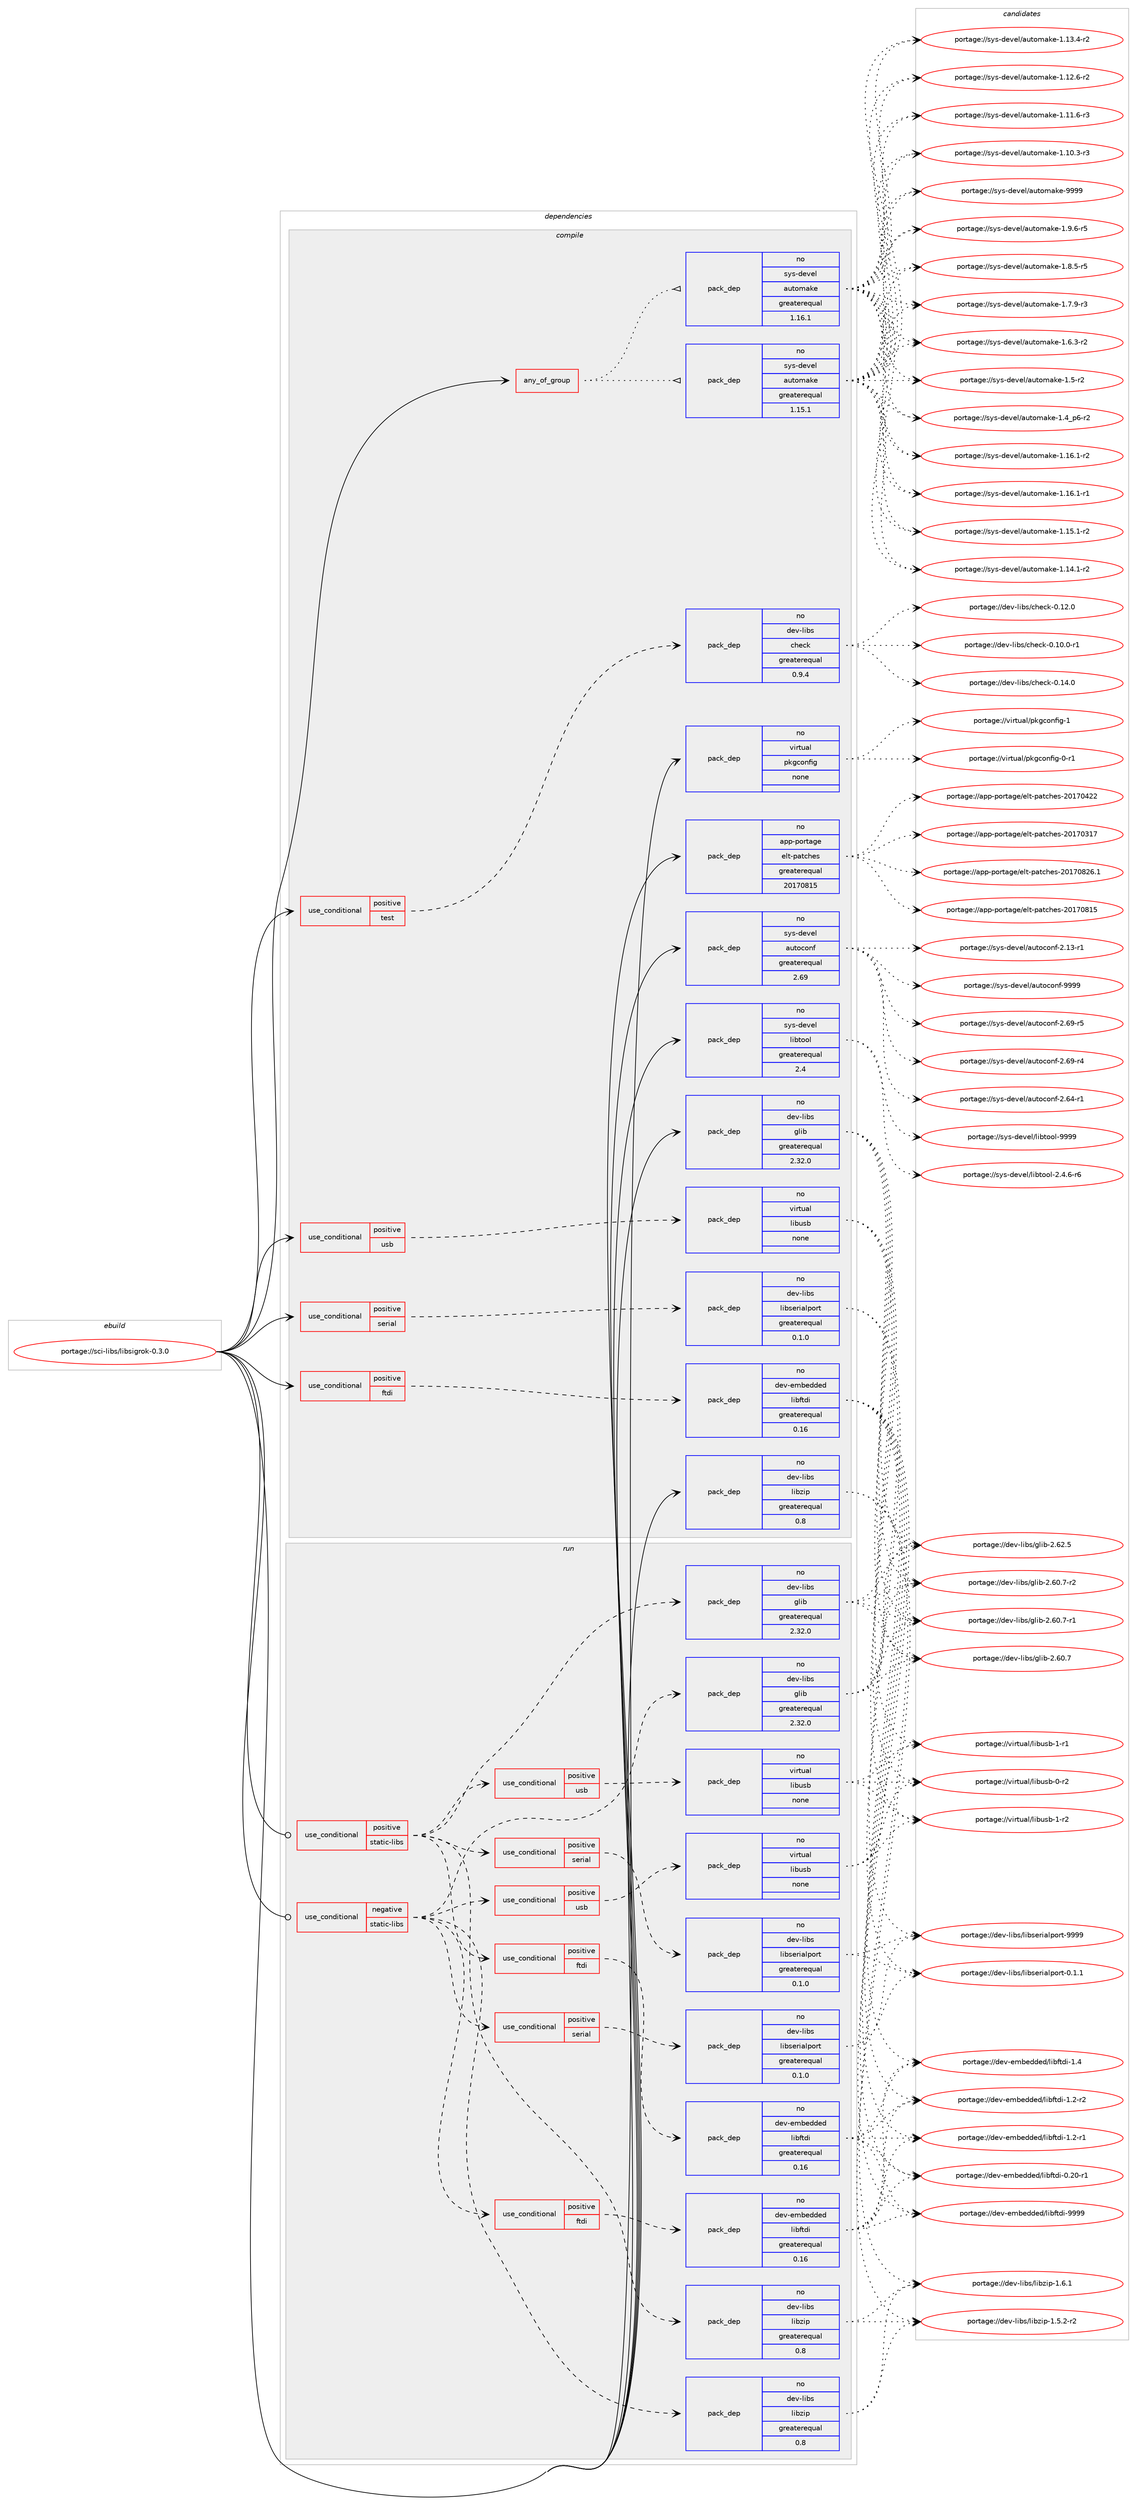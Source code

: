 digraph prolog {

# *************
# Graph options
# *************

newrank=true;
concentrate=true;
compound=true;
graph [rankdir=LR,fontname=Helvetica,fontsize=10,ranksep=1.5];#, ranksep=2.5, nodesep=0.2];
edge  [arrowhead=vee];
node  [fontname=Helvetica,fontsize=10];

# **********
# The ebuild
# **********

subgraph cluster_leftcol {
color=gray;
rank=same;
label=<<i>ebuild</i>>;
id [label="portage://sci-libs/libsigrok-0.3.0", color=red, width=4, href="../sci-libs/libsigrok-0.3.0.svg"];
}

# ****************
# The dependencies
# ****************

subgraph cluster_midcol {
color=gray;
label=<<i>dependencies</i>>;
subgraph cluster_compile {
fillcolor="#eeeeee";
style=filled;
label=<<i>compile</i>>;
subgraph any1007 {
dependency48623 [label=<<TABLE BORDER="0" CELLBORDER="1" CELLSPACING="0" CELLPADDING="4"><TR><TD CELLPADDING="10">any_of_group</TD></TR></TABLE>>, shape=none, color=red];subgraph pack37537 {
dependency48624 [label=<<TABLE BORDER="0" CELLBORDER="1" CELLSPACING="0" CELLPADDING="4" WIDTH="220"><TR><TD ROWSPAN="6" CELLPADDING="30">pack_dep</TD></TR><TR><TD WIDTH="110">no</TD></TR><TR><TD>sys-devel</TD></TR><TR><TD>automake</TD></TR><TR><TD>greaterequal</TD></TR><TR><TD>1.16.1</TD></TR></TABLE>>, shape=none, color=blue];
}
dependency48623:e -> dependency48624:w [weight=20,style="dotted",arrowhead="oinv"];
subgraph pack37538 {
dependency48625 [label=<<TABLE BORDER="0" CELLBORDER="1" CELLSPACING="0" CELLPADDING="4" WIDTH="220"><TR><TD ROWSPAN="6" CELLPADDING="30">pack_dep</TD></TR><TR><TD WIDTH="110">no</TD></TR><TR><TD>sys-devel</TD></TR><TR><TD>automake</TD></TR><TR><TD>greaterequal</TD></TR><TR><TD>1.15.1</TD></TR></TABLE>>, shape=none, color=blue];
}
dependency48623:e -> dependency48625:w [weight=20,style="dotted",arrowhead="oinv"];
}
id:e -> dependency48623:w [weight=20,style="solid",arrowhead="vee"];
subgraph cond10031 {
dependency48626 [label=<<TABLE BORDER="0" CELLBORDER="1" CELLSPACING="0" CELLPADDING="4"><TR><TD ROWSPAN="3" CELLPADDING="10">use_conditional</TD></TR><TR><TD>positive</TD></TR><TR><TD>ftdi</TD></TR></TABLE>>, shape=none, color=red];
subgraph pack37539 {
dependency48627 [label=<<TABLE BORDER="0" CELLBORDER="1" CELLSPACING="0" CELLPADDING="4" WIDTH="220"><TR><TD ROWSPAN="6" CELLPADDING="30">pack_dep</TD></TR><TR><TD WIDTH="110">no</TD></TR><TR><TD>dev-embedded</TD></TR><TR><TD>libftdi</TD></TR><TR><TD>greaterequal</TD></TR><TR><TD>0.16</TD></TR></TABLE>>, shape=none, color=blue];
}
dependency48626:e -> dependency48627:w [weight=20,style="dashed",arrowhead="vee"];
}
id:e -> dependency48626:w [weight=20,style="solid",arrowhead="vee"];
subgraph cond10032 {
dependency48628 [label=<<TABLE BORDER="0" CELLBORDER="1" CELLSPACING="0" CELLPADDING="4"><TR><TD ROWSPAN="3" CELLPADDING="10">use_conditional</TD></TR><TR><TD>positive</TD></TR><TR><TD>serial</TD></TR></TABLE>>, shape=none, color=red];
subgraph pack37540 {
dependency48629 [label=<<TABLE BORDER="0" CELLBORDER="1" CELLSPACING="0" CELLPADDING="4" WIDTH="220"><TR><TD ROWSPAN="6" CELLPADDING="30">pack_dep</TD></TR><TR><TD WIDTH="110">no</TD></TR><TR><TD>dev-libs</TD></TR><TR><TD>libserialport</TD></TR><TR><TD>greaterequal</TD></TR><TR><TD>0.1.0</TD></TR></TABLE>>, shape=none, color=blue];
}
dependency48628:e -> dependency48629:w [weight=20,style="dashed",arrowhead="vee"];
}
id:e -> dependency48628:w [weight=20,style="solid",arrowhead="vee"];
subgraph cond10033 {
dependency48630 [label=<<TABLE BORDER="0" CELLBORDER="1" CELLSPACING="0" CELLPADDING="4"><TR><TD ROWSPAN="3" CELLPADDING="10">use_conditional</TD></TR><TR><TD>positive</TD></TR><TR><TD>test</TD></TR></TABLE>>, shape=none, color=red];
subgraph pack37541 {
dependency48631 [label=<<TABLE BORDER="0" CELLBORDER="1" CELLSPACING="0" CELLPADDING="4" WIDTH="220"><TR><TD ROWSPAN="6" CELLPADDING="30">pack_dep</TD></TR><TR><TD WIDTH="110">no</TD></TR><TR><TD>dev-libs</TD></TR><TR><TD>check</TD></TR><TR><TD>greaterequal</TD></TR><TR><TD>0.9.4</TD></TR></TABLE>>, shape=none, color=blue];
}
dependency48630:e -> dependency48631:w [weight=20,style="dashed",arrowhead="vee"];
}
id:e -> dependency48630:w [weight=20,style="solid",arrowhead="vee"];
subgraph cond10034 {
dependency48632 [label=<<TABLE BORDER="0" CELLBORDER="1" CELLSPACING="0" CELLPADDING="4"><TR><TD ROWSPAN="3" CELLPADDING="10">use_conditional</TD></TR><TR><TD>positive</TD></TR><TR><TD>usb</TD></TR></TABLE>>, shape=none, color=red];
subgraph pack37542 {
dependency48633 [label=<<TABLE BORDER="0" CELLBORDER="1" CELLSPACING="0" CELLPADDING="4" WIDTH="220"><TR><TD ROWSPAN="6" CELLPADDING="30">pack_dep</TD></TR><TR><TD WIDTH="110">no</TD></TR><TR><TD>virtual</TD></TR><TR><TD>libusb</TD></TR><TR><TD>none</TD></TR><TR><TD></TD></TR></TABLE>>, shape=none, color=blue];
}
dependency48632:e -> dependency48633:w [weight=20,style="dashed",arrowhead="vee"];
}
id:e -> dependency48632:w [weight=20,style="solid",arrowhead="vee"];
subgraph pack37543 {
dependency48634 [label=<<TABLE BORDER="0" CELLBORDER="1" CELLSPACING="0" CELLPADDING="4" WIDTH="220"><TR><TD ROWSPAN="6" CELLPADDING="30">pack_dep</TD></TR><TR><TD WIDTH="110">no</TD></TR><TR><TD>app-portage</TD></TR><TR><TD>elt-patches</TD></TR><TR><TD>greaterequal</TD></TR><TR><TD>20170815</TD></TR></TABLE>>, shape=none, color=blue];
}
id:e -> dependency48634:w [weight=20,style="solid",arrowhead="vee"];
subgraph pack37544 {
dependency48635 [label=<<TABLE BORDER="0" CELLBORDER="1" CELLSPACING="0" CELLPADDING="4" WIDTH="220"><TR><TD ROWSPAN="6" CELLPADDING="30">pack_dep</TD></TR><TR><TD WIDTH="110">no</TD></TR><TR><TD>dev-libs</TD></TR><TR><TD>glib</TD></TR><TR><TD>greaterequal</TD></TR><TR><TD>2.32.0</TD></TR></TABLE>>, shape=none, color=blue];
}
id:e -> dependency48635:w [weight=20,style="solid",arrowhead="vee"];
subgraph pack37545 {
dependency48636 [label=<<TABLE BORDER="0" CELLBORDER="1" CELLSPACING="0" CELLPADDING="4" WIDTH="220"><TR><TD ROWSPAN="6" CELLPADDING="30">pack_dep</TD></TR><TR><TD WIDTH="110">no</TD></TR><TR><TD>dev-libs</TD></TR><TR><TD>libzip</TD></TR><TR><TD>greaterequal</TD></TR><TR><TD>0.8</TD></TR></TABLE>>, shape=none, color=blue];
}
id:e -> dependency48636:w [weight=20,style="solid",arrowhead="vee"];
subgraph pack37546 {
dependency48637 [label=<<TABLE BORDER="0" CELLBORDER="1" CELLSPACING="0" CELLPADDING="4" WIDTH="220"><TR><TD ROWSPAN="6" CELLPADDING="30">pack_dep</TD></TR><TR><TD WIDTH="110">no</TD></TR><TR><TD>sys-devel</TD></TR><TR><TD>autoconf</TD></TR><TR><TD>greaterequal</TD></TR><TR><TD>2.69</TD></TR></TABLE>>, shape=none, color=blue];
}
id:e -> dependency48637:w [weight=20,style="solid",arrowhead="vee"];
subgraph pack37547 {
dependency48638 [label=<<TABLE BORDER="0" CELLBORDER="1" CELLSPACING="0" CELLPADDING="4" WIDTH="220"><TR><TD ROWSPAN="6" CELLPADDING="30">pack_dep</TD></TR><TR><TD WIDTH="110">no</TD></TR><TR><TD>sys-devel</TD></TR><TR><TD>libtool</TD></TR><TR><TD>greaterequal</TD></TR><TR><TD>2.4</TD></TR></TABLE>>, shape=none, color=blue];
}
id:e -> dependency48638:w [weight=20,style="solid",arrowhead="vee"];
subgraph pack37548 {
dependency48639 [label=<<TABLE BORDER="0" CELLBORDER="1" CELLSPACING="0" CELLPADDING="4" WIDTH="220"><TR><TD ROWSPAN="6" CELLPADDING="30">pack_dep</TD></TR><TR><TD WIDTH="110">no</TD></TR><TR><TD>virtual</TD></TR><TR><TD>pkgconfig</TD></TR><TR><TD>none</TD></TR><TR><TD></TD></TR></TABLE>>, shape=none, color=blue];
}
id:e -> dependency48639:w [weight=20,style="solid",arrowhead="vee"];
}
subgraph cluster_compileandrun {
fillcolor="#eeeeee";
style=filled;
label=<<i>compile and run</i>>;
}
subgraph cluster_run {
fillcolor="#eeeeee";
style=filled;
label=<<i>run</i>>;
subgraph cond10035 {
dependency48640 [label=<<TABLE BORDER="0" CELLBORDER="1" CELLSPACING="0" CELLPADDING="4"><TR><TD ROWSPAN="3" CELLPADDING="10">use_conditional</TD></TR><TR><TD>negative</TD></TR><TR><TD>static-libs</TD></TR></TABLE>>, shape=none, color=red];
subgraph pack37549 {
dependency48641 [label=<<TABLE BORDER="0" CELLBORDER="1" CELLSPACING="0" CELLPADDING="4" WIDTH="220"><TR><TD ROWSPAN="6" CELLPADDING="30">pack_dep</TD></TR><TR><TD WIDTH="110">no</TD></TR><TR><TD>dev-libs</TD></TR><TR><TD>glib</TD></TR><TR><TD>greaterequal</TD></TR><TR><TD>2.32.0</TD></TR></TABLE>>, shape=none, color=blue];
}
dependency48640:e -> dependency48641:w [weight=20,style="dashed",arrowhead="vee"];
subgraph pack37550 {
dependency48642 [label=<<TABLE BORDER="0" CELLBORDER="1" CELLSPACING="0" CELLPADDING="4" WIDTH="220"><TR><TD ROWSPAN="6" CELLPADDING="30">pack_dep</TD></TR><TR><TD WIDTH="110">no</TD></TR><TR><TD>dev-libs</TD></TR><TR><TD>libzip</TD></TR><TR><TD>greaterequal</TD></TR><TR><TD>0.8</TD></TR></TABLE>>, shape=none, color=blue];
}
dependency48640:e -> dependency48642:w [weight=20,style="dashed",arrowhead="vee"];
subgraph cond10036 {
dependency48643 [label=<<TABLE BORDER="0" CELLBORDER="1" CELLSPACING="0" CELLPADDING="4"><TR><TD ROWSPAN="3" CELLPADDING="10">use_conditional</TD></TR><TR><TD>positive</TD></TR><TR><TD>ftdi</TD></TR></TABLE>>, shape=none, color=red];
subgraph pack37551 {
dependency48644 [label=<<TABLE BORDER="0" CELLBORDER="1" CELLSPACING="0" CELLPADDING="4" WIDTH="220"><TR><TD ROWSPAN="6" CELLPADDING="30">pack_dep</TD></TR><TR><TD WIDTH="110">no</TD></TR><TR><TD>dev-embedded</TD></TR><TR><TD>libftdi</TD></TR><TR><TD>greaterequal</TD></TR><TR><TD>0.16</TD></TR></TABLE>>, shape=none, color=blue];
}
dependency48643:e -> dependency48644:w [weight=20,style="dashed",arrowhead="vee"];
}
dependency48640:e -> dependency48643:w [weight=20,style="dashed",arrowhead="vee"];
subgraph cond10037 {
dependency48645 [label=<<TABLE BORDER="0" CELLBORDER="1" CELLSPACING="0" CELLPADDING="4"><TR><TD ROWSPAN="3" CELLPADDING="10">use_conditional</TD></TR><TR><TD>positive</TD></TR><TR><TD>serial</TD></TR></TABLE>>, shape=none, color=red];
subgraph pack37552 {
dependency48646 [label=<<TABLE BORDER="0" CELLBORDER="1" CELLSPACING="0" CELLPADDING="4" WIDTH="220"><TR><TD ROWSPAN="6" CELLPADDING="30">pack_dep</TD></TR><TR><TD WIDTH="110">no</TD></TR><TR><TD>dev-libs</TD></TR><TR><TD>libserialport</TD></TR><TR><TD>greaterequal</TD></TR><TR><TD>0.1.0</TD></TR></TABLE>>, shape=none, color=blue];
}
dependency48645:e -> dependency48646:w [weight=20,style="dashed",arrowhead="vee"];
}
dependency48640:e -> dependency48645:w [weight=20,style="dashed",arrowhead="vee"];
subgraph cond10038 {
dependency48647 [label=<<TABLE BORDER="0" CELLBORDER="1" CELLSPACING="0" CELLPADDING="4"><TR><TD ROWSPAN="3" CELLPADDING="10">use_conditional</TD></TR><TR><TD>positive</TD></TR><TR><TD>usb</TD></TR></TABLE>>, shape=none, color=red];
subgraph pack37553 {
dependency48648 [label=<<TABLE BORDER="0" CELLBORDER="1" CELLSPACING="0" CELLPADDING="4" WIDTH="220"><TR><TD ROWSPAN="6" CELLPADDING="30">pack_dep</TD></TR><TR><TD WIDTH="110">no</TD></TR><TR><TD>virtual</TD></TR><TR><TD>libusb</TD></TR><TR><TD>none</TD></TR><TR><TD></TD></TR></TABLE>>, shape=none, color=blue];
}
dependency48647:e -> dependency48648:w [weight=20,style="dashed",arrowhead="vee"];
}
dependency48640:e -> dependency48647:w [weight=20,style="dashed",arrowhead="vee"];
}
id:e -> dependency48640:w [weight=20,style="solid",arrowhead="odot"];
subgraph cond10039 {
dependency48649 [label=<<TABLE BORDER="0" CELLBORDER="1" CELLSPACING="0" CELLPADDING="4"><TR><TD ROWSPAN="3" CELLPADDING="10">use_conditional</TD></TR><TR><TD>positive</TD></TR><TR><TD>static-libs</TD></TR></TABLE>>, shape=none, color=red];
subgraph pack37554 {
dependency48650 [label=<<TABLE BORDER="0" CELLBORDER="1" CELLSPACING="0" CELLPADDING="4" WIDTH="220"><TR><TD ROWSPAN="6" CELLPADDING="30">pack_dep</TD></TR><TR><TD WIDTH="110">no</TD></TR><TR><TD>dev-libs</TD></TR><TR><TD>glib</TD></TR><TR><TD>greaterequal</TD></TR><TR><TD>2.32.0</TD></TR></TABLE>>, shape=none, color=blue];
}
dependency48649:e -> dependency48650:w [weight=20,style="dashed",arrowhead="vee"];
subgraph pack37555 {
dependency48651 [label=<<TABLE BORDER="0" CELLBORDER="1" CELLSPACING="0" CELLPADDING="4" WIDTH="220"><TR><TD ROWSPAN="6" CELLPADDING="30">pack_dep</TD></TR><TR><TD WIDTH="110">no</TD></TR><TR><TD>dev-libs</TD></TR><TR><TD>libzip</TD></TR><TR><TD>greaterequal</TD></TR><TR><TD>0.8</TD></TR></TABLE>>, shape=none, color=blue];
}
dependency48649:e -> dependency48651:w [weight=20,style="dashed",arrowhead="vee"];
subgraph cond10040 {
dependency48652 [label=<<TABLE BORDER="0" CELLBORDER="1" CELLSPACING="0" CELLPADDING="4"><TR><TD ROWSPAN="3" CELLPADDING="10">use_conditional</TD></TR><TR><TD>positive</TD></TR><TR><TD>ftdi</TD></TR></TABLE>>, shape=none, color=red];
subgraph pack37556 {
dependency48653 [label=<<TABLE BORDER="0" CELLBORDER="1" CELLSPACING="0" CELLPADDING="4" WIDTH="220"><TR><TD ROWSPAN="6" CELLPADDING="30">pack_dep</TD></TR><TR><TD WIDTH="110">no</TD></TR><TR><TD>dev-embedded</TD></TR><TR><TD>libftdi</TD></TR><TR><TD>greaterequal</TD></TR><TR><TD>0.16</TD></TR></TABLE>>, shape=none, color=blue];
}
dependency48652:e -> dependency48653:w [weight=20,style="dashed",arrowhead="vee"];
}
dependency48649:e -> dependency48652:w [weight=20,style="dashed",arrowhead="vee"];
subgraph cond10041 {
dependency48654 [label=<<TABLE BORDER="0" CELLBORDER="1" CELLSPACING="0" CELLPADDING="4"><TR><TD ROWSPAN="3" CELLPADDING="10">use_conditional</TD></TR><TR><TD>positive</TD></TR><TR><TD>serial</TD></TR></TABLE>>, shape=none, color=red];
subgraph pack37557 {
dependency48655 [label=<<TABLE BORDER="0" CELLBORDER="1" CELLSPACING="0" CELLPADDING="4" WIDTH="220"><TR><TD ROWSPAN="6" CELLPADDING="30">pack_dep</TD></TR><TR><TD WIDTH="110">no</TD></TR><TR><TD>dev-libs</TD></TR><TR><TD>libserialport</TD></TR><TR><TD>greaterequal</TD></TR><TR><TD>0.1.0</TD></TR></TABLE>>, shape=none, color=blue];
}
dependency48654:e -> dependency48655:w [weight=20,style="dashed",arrowhead="vee"];
}
dependency48649:e -> dependency48654:w [weight=20,style="dashed",arrowhead="vee"];
subgraph cond10042 {
dependency48656 [label=<<TABLE BORDER="0" CELLBORDER="1" CELLSPACING="0" CELLPADDING="4"><TR><TD ROWSPAN="3" CELLPADDING="10">use_conditional</TD></TR><TR><TD>positive</TD></TR><TR><TD>usb</TD></TR></TABLE>>, shape=none, color=red];
subgraph pack37558 {
dependency48657 [label=<<TABLE BORDER="0" CELLBORDER="1" CELLSPACING="0" CELLPADDING="4" WIDTH="220"><TR><TD ROWSPAN="6" CELLPADDING="30">pack_dep</TD></TR><TR><TD WIDTH="110">no</TD></TR><TR><TD>virtual</TD></TR><TR><TD>libusb</TD></TR><TR><TD>none</TD></TR><TR><TD></TD></TR></TABLE>>, shape=none, color=blue];
}
dependency48656:e -> dependency48657:w [weight=20,style="dashed",arrowhead="vee"];
}
dependency48649:e -> dependency48656:w [weight=20,style="dashed",arrowhead="vee"];
}
id:e -> dependency48649:w [weight=20,style="solid",arrowhead="odot"];
}
}

# **************
# The candidates
# **************

subgraph cluster_choices {
rank=same;
color=gray;
label=<<i>candidates</i>>;

subgraph choice37537 {
color=black;
nodesep=1;
choice115121115451001011181011084797117116111109971071014557575757 [label="portage://sys-devel/automake-9999", color=red, width=4,href="../sys-devel/automake-9999.svg"];
choice115121115451001011181011084797117116111109971071014549465746544511453 [label="portage://sys-devel/automake-1.9.6-r5", color=red, width=4,href="../sys-devel/automake-1.9.6-r5.svg"];
choice115121115451001011181011084797117116111109971071014549465646534511453 [label="portage://sys-devel/automake-1.8.5-r5", color=red, width=4,href="../sys-devel/automake-1.8.5-r5.svg"];
choice115121115451001011181011084797117116111109971071014549465546574511451 [label="portage://sys-devel/automake-1.7.9-r3", color=red, width=4,href="../sys-devel/automake-1.7.9-r3.svg"];
choice115121115451001011181011084797117116111109971071014549465446514511450 [label="portage://sys-devel/automake-1.6.3-r2", color=red, width=4,href="../sys-devel/automake-1.6.3-r2.svg"];
choice11512111545100101118101108479711711611110997107101454946534511450 [label="portage://sys-devel/automake-1.5-r2", color=red, width=4,href="../sys-devel/automake-1.5-r2.svg"];
choice115121115451001011181011084797117116111109971071014549465295112544511450 [label="portage://sys-devel/automake-1.4_p6-r2", color=red, width=4,href="../sys-devel/automake-1.4_p6-r2.svg"];
choice11512111545100101118101108479711711611110997107101454946495446494511450 [label="portage://sys-devel/automake-1.16.1-r2", color=red, width=4,href="../sys-devel/automake-1.16.1-r2.svg"];
choice11512111545100101118101108479711711611110997107101454946495446494511449 [label="portage://sys-devel/automake-1.16.1-r1", color=red, width=4,href="../sys-devel/automake-1.16.1-r1.svg"];
choice11512111545100101118101108479711711611110997107101454946495346494511450 [label="portage://sys-devel/automake-1.15.1-r2", color=red, width=4,href="../sys-devel/automake-1.15.1-r2.svg"];
choice11512111545100101118101108479711711611110997107101454946495246494511450 [label="portage://sys-devel/automake-1.14.1-r2", color=red, width=4,href="../sys-devel/automake-1.14.1-r2.svg"];
choice11512111545100101118101108479711711611110997107101454946495146524511450 [label="portage://sys-devel/automake-1.13.4-r2", color=red, width=4,href="../sys-devel/automake-1.13.4-r2.svg"];
choice11512111545100101118101108479711711611110997107101454946495046544511450 [label="portage://sys-devel/automake-1.12.6-r2", color=red, width=4,href="../sys-devel/automake-1.12.6-r2.svg"];
choice11512111545100101118101108479711711611110997107101454946494946544511451 [label="portage://sys-devel/automake-1.11.6-r3", color=red, width=4,href="../sys-devel/automake-1.11.6-r3.svg"];
choice11512111545100101118101108479711711611110997107101454946494846514511451 [label="portage://sys-devel/automake-1.10.3-r3", color=red, width=4,href="../sys-devel/automake-1.10.3-r3.svg"];
dependency48624:e -> choice115121115451001011181011084797117116111109971071014557575757:w [style=dotted,weight="100"];
dependency48624:e -> choice115121115451001011181011084797117116111109971071014549465746544511453:w [style=dotted,weight="100"];
dependency48624:e -> choice115121115451001011181011084797117116111109971071014549465646534511453:w [style=dotted,weight="100"];
dependency48624:e -> choice115121115451001011181011084797117116111109971071014549465546574511451:w [style=dotted,weight="100"];
dependency48624:e -> choice115121115451001011181011084797117116111109971071014549465446514511450:w [style=dotted,weight="100"];
dependency48624:e -> choice11512111545100101118101108479711711611110997107101454946534511450:w [style=dotted,weight="100"];
dependency48624:e -> choice115121115451001011181011084797117116111109971071014549465295112544511450:w [style=dotted,weight="100"];
dependency48624:e -> choice11512111545100101118101108479711711611110997107101454946495446494511450:w [style=dotted,weight="100"];
dependency48624:e -> choice11512111545100101118101108479711711611110997107101454946495446494511449:w [style=dotted,weight="100"];
dependency48624:e -> choice11512111545100101118101108479711711611110997107101454946495346494511450:w [style=dotted,weight="100"];
dependency48624:e -> choice11512111545100101118101108479711711611110997107101454946495246494511450:w [style=dotted,weight="100"];
dependency48624:e -> choice11512111545100101118101108479711711611110997107101454946495146524511450:w [style=dotted,weight="100"];
dependency48624:e -> choice11512111545100101118101108479711711611110997107101454946495046544511450:w [style=dotted,weight="100"];
dependency48624:e -> choice11512111545100101118101108479711711611110997107101454946494946544511451:w [style=dotted,weight="100"];
dependency48624:e -> choice11512111545100101118101108479711711611110997107101454946494846514511451:w [style=dotted,weight="100"];
}
subgraph choice37538 {
color=black;
nodesep=1;
choice115121115451001011181011084797117116111109971071014557575757 [label="portage://sys-devel/automake-9999", color=red, width=4,href="../sys-devel/automake-9999.svg"];
choice115121115451001011181011084797117116111109971071014549465746544511453 [label="portage://sys-devel/automake-1.9.6-r5", color=red, width=4,href="../sys-devel/automake-1.9.6-r5.svg"];
choice115121115451001011181011084797117116111109971071014549465646534511453 [label="portage://sys-devel/automake-1.8.5-r5", color=red, width=4,href="../sys-devel/automake-1.8.5-r5.svg"];
choice115121115451001011181011084797117116111109971071014549465546574511451 [label="portage://sys-devel/automake-1.7.9-r3", color=red, width=4,href="../sys-devel/automake-1.7.9-r3.svg"];
choice115121115451001011181011084797117116111109971071014549465446514511450 [label="portage://sys-devel/automake-1.6.3-r2", color=red, width=4,href="../sys-devel/automake-1.6.3-r2.svg"];
choice11512111545100101118101108479711711611110997107101454946534511450 [label="portage://sys-devel/automake-1.5-r2", color=red, width=4,href="../sys-devel/automake-1.5-r2.svg"];
choice115121115451001011181011084797117116111109971071014549465295112544511450 [label="portage://sys-devel/automake-1.4_p6-r2", color=red, width=4,href="../sys-devel/automake-1.4_p6-r2.svg"];
choice11512111545100101118101108479711711611110997107101454946495446494511450 [label="portage://sys-devel/automake-1.16.1-r2", color=red, width=4,href="../sys-devel/automake-1.16.1-r2.svg"];
choice11512111545100101118101108479711711611110997107101454946495446494511449 [label="portage://sys-devel/automake-1.16.1-r1", color=red, width=4,href="../sys-devel/automake-1.16.1-r1.svg"];
choice11512111545100101118101108479711711611110997107101454946495346494511450 [label="portage://sys-devel/automake-1.15.1-r2", color=red, width=4,href="../sys-devel/automake-1.15.1-r2.svg"];
choice11512111545100101118101108479711711611110997107101454946495246494511450 [label="portage://sys-devel/automake-1.14.1-r2", color=red, width=4,href="../sys-devel/automake-1.14.1-r2.svg"];
choice11512111545100101118101108479711711611110997107101454946495146524511450 [label="portage://sys-devel/automake-1.13.4-r2", color=red, width=4,href="../sys-devel/automake-1.13.4-r2.svg"];
choice11512111545100101118101108479711711611110997107101454946495046544511450 [label="portage://sys-devel/automake-1.12.6-r2", color=red, width=4,href="../sys-devel/automake-1.12.6-r2.svg"];
choice11512111545100101118101108479711711611110997107101454946494946544511451 [label="portage://sys-devel/automake-1.11.6-r3", color=red, width=4,href="../sys-devel/automake-1.11.6-r3.svg"];
choice11512111545100101118101108479711711611110997107101454946494846514511451 [label="portage://sys-devel/automake-1.10.3-r3", color=red, width=4,href="../sys-devel/automake-1.10.3-r3.svg"];
dependency48625:e -> choice115121115451001011181011084797117116111109971071014557575757:w [style=dotted,weight="100"];
dependency48625:e -> choice115121115451001011181011084797117116111109971071014549465746544511453:w [style=dotted,weight="100"];
dependency48625:e -> choice115121115451001011181011084797117116111109971071014549465646534511453:w [style=dotted,weight="100"];
dependency48625:e -> choice115121115451001011181011084797117116111109971071014549465546574511451:w [style=dotted,weight="100"];
dependency48625:e -> choice115121115451001011181011084797117116111109971071014549465446514511450:w [style=dotted,weight="100"];
dependency48625:e -> choice11512111545100101118101108479711711611110997107101454946534511450:w [style=dotted,weight="100"];
dependency48625:e -> choice115121115451001011181011084797117116111109971071014549465295112544511450:w [style=dotted,weight="100"];
dependency48625:e -> choice11512111545100101118101108479711711611110997107101454946495446494511450:w [style=dotted,weight="100"];
dependency48625:e -> choice11512111545100101118101108479711711611110997107101454946495446494511449:w [style=dotted,weight="100"];
dependency48625:e -> choice11512111545100101118101108479711711611110997107101454946495346494511450:w [style=dotted,weight="100"];
dependency48625:e -> choice11512111545100101118101108479711711611110997107101454946495246494511450:w [style=dotted,weight="100"];
dependency48625:e -> choice11512111545100101118101108479711711611110997107101454946495146524511450:w [style=dotted,weight="100"];
dependency48625:e -> choice11512111545100101118101108479711711611110997107101454946495046544511450:w [style=dotted,weight="100"];
dependency48625:e -> choice11512111545100101118101108479711711611110997107101454946494946544511451:w [style=dotted,weight="100"];
dependency48625:e -> choice11512111545100101118101108479711711611110997107101454946494846514511451:w [style=dotted,weight="100"];
}
subgraph choice37539 {
color=black;
nodesep=1;
choice100101118451011099810110010010110047108105981021161001054557575757 [label="portage://dev-embedded/libftdi-9999", color=red, width=4,href="../dev-embedded/libftdi-9999.svg"];
choice1001011184510110998101100100101100471081059810211610010545494652 [label="portage://dev-embedded/libftdi-1.4", color=red, width=4,href="../dev-embedded/libftdi-1.4.svg"];
choice10010111845101109981011001001011004710810598102116100105454946504511450 [label="portage://dev-embedded/libftdi-1.2-r2", color=red, width=4,href="../dev-embedded/libftdi-1.2-r2.svg"];
choice10010111845101109981011001001011004710810598102116100105454946504511449 [label="portage://dev-embedded/libftdi-1.2-r1", color=red, width=4,href="../dev-embedded/libftdi-1.2-r1.svg"];
choice1001011184510110998101100100101100471081059810211610010545484650484511449 [label="portage://dev-embedded/libftdi-0.20-r1", color=red, width=4,href="../dev-embedded/libftdi-0.20-r1.svg"];
dependency48627:e -> choice100101118451011099810110010010110047108105981021161001054557575757:w [style=dotted,weight="100"];
dependency48627:e -> choice1001011184510110998101100100101100471081059810211610010545494652:w [style=dotted,weight="100"];
dependency48627:e -> choice10010111845101109981011001001011004710810598102116100105454946504511450:w [style=dotted,weight="100"];
dependency48627:e -> choice10010111845101109981011001001011004710810598102116100105454946504511449:w [style=dotted,weight="100"];
dependency48627:e -> choice1001011184510110998101100100101100471081059810211610010545484650484511449:w [style=dotted,weight="100"];
}
subgraph choice37540 {
color=black;
nodesep=1;
choice10010111845108105981154710810598115101114105971081121111141164557575757 [label="portage://dev-libs/libserialport-9999", color=red, width=4,href="../dev-libs/libserialport-9999.svg"];
choice1001011184510810598115471081059811510111410597108112111114116454846494649 [label="portage://dev-libs/libserialport-0.1.1", color=red, width=4,href="../dev-libs/libserialport-0.1.1.svg"];
dependency48629:e -> choice10010111845108105981154710810598115101114105971081121111141164557575757:w [style=dotted,weight="100"];
dependency48629:e -> choice1001011184510810598115471081059811510111410597108112111114116454846494649:w [style=dotted,weight="100"];
}
subgraph choice37541 {
color=black;
nodesep=1;
choice100101118451081059811547991041019910745484649524648 [label="portage://dev-libs/check-0.14.0", color=red, width=4,href="../dev-libs/check-0.14.0.svg"];
choice100101118451081059811547991041019910745484649504648 [label="portage://dev-libs/check-0.12.0", color=red, width=4,href="../dev-libs/check-0.12.0.svg"];
choice1001011184510810598115479910410199107454846494846484511449 [label="portage://dev-libs/check-0.10.0-r1", color=red, width=4,href="../dev-libs/check-0.10.0-r1.svg"];
dependency48631:e -> choice100101118451081059811547991041019910745484649524648:w [style=dotted,weight="100"];
dependency48631:e -> choice100101118451081059811547991041019910745484649504648:w [style=dotted,weight="100"];
dependency48631:e -> choice1001011184510810598115479910410199107454846494846484511449:w [style=dotted,weight="100"];
}
subgraph choice37542 {
color=black;
nodesep=1;
choice1181051141161179710847108105981171159845494511450 [label="portage://virtual/libusb-1-r2", color=red, width=4,href="../virtual/libusb-1-r2.svg"];
choice1181051141161179710847108105981171159845494511449 [label="portage://virtual/libusb-1-r1", color=red, width=4,href="../virtual/libusb-1-r1.svg"];
choice1181051141161179710847108105981171159845484511450 [label="portage://virtual/libusb-0-r2", color=red, width=4,href="../virtual/libusb-0-r2.svg"];
dependency48633:e -> choice1181051141161179710847108105981171159845494511450:w [style=dotted,weight="100"];
dependency48633:e -> choice1181051141161179710847108105981171159845494511449:w [style=dotted,weight="100"];
dependency48633:e -> choice1181051141161179710847108105981171159845484511450:w [style=dotted,weight="100"];
}
subgraph choice37543 {
color=black;
nodesep=1;
choice971121124511211111411697103101471011081164511297116991041011154550484955485650544649 [label="portage://app-portage/elt-patches-20170826.1", color=red, width=4,href="../app-portage/elt-patches-20170826.1.svg"];
choice97112112451121111141169710310147101108116451129711699104101115455048495548564953 [label="portage://app-portage/elt-patches-20170815", color=red, width=4,href="../app-portage/elt-patches-20170815.svg"];
choice97112112451121111141169710310147101108116451129711699104101115455048495548525050 [label="portage://app-portage/elt-patches-20170422", color=red, width=4,href="../app-portage/elt-patches-20170422.svg"];
choice97112112451121111141169710310147101108116451129711699104101115455048495548514955 [label="portage://app-portage/elt-patches-20170317", color=red, width=4,href="../app-portage/elt-patches-20170317.svg"];
dependency48634:e -> choice971121124511211111411697103101471011081164511297116991041011154550484955485650544649:w [style=dotted,weight="100"];
dependency48634:e -> choice97112112451121111141169710310147101108116451129711699104101115455048495548564953:w [style=dotted,weight="100"];
dependency48634:e -> choice97112112451121111141169710310147101108116451129711699104101115455048495548525050:w [style=dotted,weight="100"];
dependency48634:e -> choice97112112451121111141169710310147101108116451129711699104101115455048495548514955:w [style=dotted,weight="100"];
}
subgraph choice37544 {
color=black;
nodesep=1;
choice1001011184510810598115471031081059845504654504653 [label="portage://dev-libs/glib-2.62.5", color=red, width=4,href="../dev-libs/glib-2.62.5.svg"];
choice10010111845108105981154710310810598455046544846554511450 [label="portage://dev-libs/glib-2.60.7-r2", color=red, width=4,href="../dev-libs/glib-2.60.7-r2.svg"];
choice10010111845108105981154710310810598455046544846554511449 [label="portage://dev-libs/glib-2.60.7-r1", color=red, width=4,href="../dev-libs/glib-2.60.7-r1.svg"];
choice1001011184510810598115471031081059845504654484655 [label="portage://dev-libs/glib-2.60.7", color=red, width=4,href="../dev-libs/glib-2.60.7.svg"];
dependency48635:e -> choice1001011184510810598115471031081059845504654504653:w [style=dotted,weight="100"];
dependency48635:e -> choice10010111845108105981154710310810598455046544846554511450:w [style=dotted,weight="100"];
dependency48635:e -> choice10010111845108105981154710310810598455046544846554511449:w [style=dotted,weight="100"];
dependency48635:e -> choice1001011184510810598115471031081059845504654484655:w [style=dotted,weight="100"];
}
subgraph choice37545 {
color=black;
nodesep=1;
choice10010111845108105981154710810598122105112454946544649 [label="portage://dev-libs/libzip-1.6.1", color=red, width=4,href="../dev-libs/libzip-1.6.1.svg"];
choice100101118451081059811547108105981221051124549465346504511450 [label="portage://dev-libs/libzip-1.5.2-r2", color=red, width=4,href="../dev-libs/libzip-1.5.2-r2.svg"];
dependency48636:e -> choice10010111845108105981154710810598122105112454946544649:w [style=dotted,weight="100"];
dependency48636:e -> choice100101118451081059811547108105981221051124549465346504511450:w [style=dotted,weight="100"];
}
subgraph choice37546 {
color=black;
nodesep=1;
choice115121115451001011181011084797117116111991111101024557575757 [label="portage://sys-devel/autoconf-9999", color=red, width=4,href="../sys-devel/autoconf-9999.svg"];
choice1151211154510010111810110847971171161119911111010245504654574511453 [label="portage://sys-devel/autoconf-2.69-r5", color=red, width=4,href="../sys-devel/autoconf-2.69-r5.svg"];
choice1151211154510010111810110847971171161119911111010245504654574511452 [label="portage://sys-devel/autoconf-2.69-r4", color=red, width=4,href="../sys-devel/autoconf-2.69-r4.svg"];
choice1151211154510010111810110847971171161119911111010245504654524511449 [label="portage://sys-devel/autoconf-2.64-r1", color=red, width=4,href="../sys-devel/autoconf-2.64-r1.svg"];
choice1151211154510010111810110847971171161119911111010245504649514511449 [label="portage://sys-devel/autoconf-2.13-r1", color=red, width=4,href="../sys-devel/autoconf-2.13-r1.svg"];
dependency48637:e -> choice115121115451001011181011084797117116111991111101024557575757:w [style=dotted,weight="100"];
dependency48637:e -> choice1151211154510010111810110847971171161119911111010245504654574511453:w [style=dotted,weight="100"];
dependency48637:e -> choice1151211154510010111810110847971171161119911111010245504654574511452:w [style=dotted,weight="100"];
dependency48637:e -> choice1151211154510010111810110847971171161119911111010245504654524511449:w [style=dotted,weight="100"];
dependency48637:e -> choice1151211154510010111810110847971171161119911111010245504649514511449:w [style=dotted,weight="100"];
}
subgraph choice37547 {
color=black;
nodesep=1;
choice1151211154510010111810110847108105981161111111084557575757 [label="portage://sys-devel/libtool-9999", color=red, width=4,href="../sys-devel/libtool-9999.svg"];
choice1151211154510010111810110847108105981161111111084550465246544511454 [label="portage://sys-devel/libtool-2.4.6-r6", color=red, width=4,href="../sys-devel/libtool-2.4.6-r6.svg"];
dependency48638:e -> choice1151211154510010111810110847108105981161111111084557575757:w [style=dotted,weight="100"];
dependency48638:e -> choice1151211154510010111810110847108105981161111111084550465246544511454:w [style=dotted,weight="100"];
}
subgraph choice37548 {
color=black;
nodesep=1;
choice1181051141161179710847112107103991111101021051034549 [label="portage://virtual/pkgconfig-1", color=red, width=4,href="../virtual/pkgconfig-1.svg"];
choice11810511411611797108471121071039911111010210510345484511449 [label="portage://virtual/pkgconfig-0-r1", color=red, width=4,href="../virtual/pkgconfig-0-r1.svg"];
dependency48639:e -> choice1181051141161179710847112107103991111101021051034549:w [style=dotted,weight="100"];
dependency48639:e -> choice11810511411611797108471121071039911111010210510345484511449:w [style=dotted,weight="100"];
}
subgraph choice37549 {
color=black;
nodesep=1;
choice1001011184510810598115471031081059845504654504653 [label="portage://dev-libs/glib-2.62.5", color=red, width=4,href="../dev-libs/glib-2.62.5.svg"];
choice10010111845108105981154710310810598455046544846554511450 [label="portage://dev-libs/glib-2.60.7-r2", color=red, width=4,href="../dev-libs/glib-2.60.7-r2.svg"];
choice10010111845108105981154710310810598455046544846554511449 [label="portage://dev-libs/glib-2.60.7-r1", color=red, width=4,href="../dev-libs/glib-2.60.7-r1.svg"];
choice1001011184510810598115471031081059845504654484655 [label="portage://dev-libs/glib-2.60.7", color=red, width=4,href="../dev-libs/glib-2.60.7.svg"];
dependency48641:e -> choice1001011184510810598115471031081059845504654504653:w [style=dotted,weight="100"];
dependency48641:e -> choice10010111845108105981154710310810598455046544846554511450:w [style=dotted,weight="100"];
dependency48641:e -> choice10010111845108105981154710310810598455046544846554511449:w [style=dotted,weight="100"];
dependency48641:e -> choice1001011184510810598115471031081059845504654484655:w [style=dotted,weight="100"];
}
subgraph choice37550 {
color=black;
nodesep=1;
choice10010111845108105981154710810598122105112454946544649 [label="portage://dev-libs/libzip-1.6.1", color=red, width=4,href="../dev-libs/libzip-1.6.1.svg"];
choice100101118451081059811547108105981221051124549465346504511450 [label="portage://dev-libs/libzip-1.5.2-r2", color=red, width=4,href="../dev-libs/libzip-1.5.2-r2.svg"];
dependency48642:e -> choice10010111845108105981154710810598122105112454946544649:w [style=dotted,weight="100"];
dependency48642:e -> choice100101118451081059811547108105981221051124549465346504511450:w [style=dotted,weight="100"];
}
subgraph choice37551 {
color=black;
nodesep=1;
choice100101118451011099810110010010110047108105981021161001054557575757 [label="portage://dev-embedded/libftdi-9999", color=red, width=4,href="../dev-embedded/libftdi-9999.svg"];
choice1001011184510110998101100100101100471081059810211610010545494652 [label="portage://dev-embedded/libftdi-1.4", color=red, width=4,href="../dev-embedded/libftdi-1.4.svg"];
choice10010111845101109981011001001011004710810598102116100105454946504511450 [label="portage://dev-embedded/libftdi-1.2-r2", color=red, width=4,href="../dev-embedded/libftdi-1.2-r2.svg"];
choice10010111845101109981011001001011004710810598102116100105454946504511449 [label="portage://dev-embedded/libftdi-1.2-r1", color=red, width=4,href="../dev-embedded/libftdi-1.2-r1.svg"];
choice1001011184510110998101100100101100471081059810211610010545484650484511449 [label="portage://dev-embedded/libftdi-0.20-r1", color=red, width=4,href="../dev-embedded/libftdi-0.20-r1.svg"];
dependency48644:e -> choice100101118451011099810110010010110047108105981021161001054557575757:w [style=dotted,weight="100"];
dependency48644:e -> choice1001011184510110998101100100101100471081059810211610010545494652:w [style=dotted,weight="100"];
dependency48644:e -> choice10010111845101109981011001001011004710810598102116100105454946504511450:w [style=dotted,weight="100"];
dependency48644:e -> choice10010111845101109981011001001011004710810598102116100105454946504511449:w [style=dotted,weight="100"];
dependency48644:e -> choice1001011184510110998101100100101100471081059810211610010545484650484511449:w [style=dotted,weight="100"];
}
subgraph choice37552 {
color=black;
nodesep=1;
choice10010111845108105981154710810598115101114105971081121111141164557575757 [label="portage://dev-libs/libserialport-9999", color=red, width=4,href="../dev-libs/libserialport-9999.svg"];
choice1001011184510810598115471081059811510111410597108112111114116454846494649 [label="portage://dev-libs/libserialport-0.1.1", color=red, width=4,href="../dev-libs/libserialport-0.1.1.svg"];
dependency48646:e -> choice10010111845108105981154710810598115101114105971081121111141164557575757:w [style=dotted,weight="100"];
dependency48646:e -> choice1001011184510810598115471081059811510111410597108112111114116454846494649:w [style=dotted,weight="100"];
}
subgraph choice37553 {
color=black;
nodesep=1;
choice1181051141161179710847108105981171159845494511450 [label="portage://virtual/libusb-1-r2", color=red, width=4,href="../virtual/libusb-1-r2.svg"];
choice1181051141161179710847108105981171159845494511449 [label="portage://virtual/libusb-1-r1", color=red, width=4,href="../virtual/libusb-1-r1.svg"];
choice1181051141161179710847108105981171159845484511450 [label="portage://virtual/libusb-0-r2", color=red, width=4,href="../virtual/libusb-0-r2.svg"];
dependency48648:e -> choice1181051141161179710847108105981171159845494511450:w [style=dotted,weight="100"];
dependency48648:e -> choice1181051141161179710847108105981171159845494511449:w [style=dotted,weight="100"];
dependency48648:e -> choice1181051141161179710847108105981171159845484511450:w [style=dotted,weight="100"];
}
subgraph choice37554 {
color=black;
nodesep=1;
choice1001011184510810598115471031081059845504654504653 [label="portage://dev-libs/glib-2.62.5", color=red, width=4,href="../dev-libs/glib-2.62.5.svg"];
choice10010111845108105981154710310810598455046544846554511450 [label="portage://dev-libs/glib-2.60.7-r2", color=red, width=4,href="../dev-libs/glib-2.60.7-r2.svg"];
choice10010111845108105981154710310810598455046544846554511449 [label="portage://dev-libs/glib-2.60.7-r1", color=red, width=4,href="../dev-libs/glib-2.60.7-r1.svg"];
choice1001011184510810598115471031081059845504654484655 [label="portage://dev-libs/glib-2.60.7", color=red, width=4,href="../dev-libs/glib-2.60.7.svg"];
dependency48650:e -> choice1001011184510810598115471031081059845504654504653:w [style=dotted,weight="100"];
dependency48650:e -> choice10010111845108105981154710310810598455046544846554511450:w [style=dotted,weight="100"];
dependency48650:e -> choice10010111845108105981154710310810598455046544846554511449:w [style=dotted,weight="100"];
dependency48650:e -> choice1001011184510810598115471031081059845504654484655:w [style=dotted,weight="100"];
}
subgraph choice37555 {
color=black;
nodesep=1;
choice10010111845108105981154710810598122105112454946544649 [label="portage://dev-libs/libzip-1.6.1", color=red, width=4,href="../dev-libs/libzip-1.6.1.svg"];
choice100101118451081059811547108105981221051124549465346504511450 [label="portage://dev-libs/libzip-1.5.2-r2", color=red, width=4,href="../dev-libs/libzip-1.5.2-r2.svg"];
dependency48651:e -> choice10010111845108105981154710810598122105112454946544649:w [style=dotted,weight="100"];
dependency48651:e -> choice100101118451081059811547108105981221051124549465346504511450:w [style=dotted,weight="100"];
}
subgraph choice37556 {
color=black;
nodesep=1;
choice100101118451011099810110010010110047108105981021161001054557575757 [label="portage://dev-embedded/libftdi-9999", color=red, width=4,href="../dev-embedded/libftdi-9999.svg"];
choice1001011184510110998101100100101100471081059810211610010545494652 [label="portage://dev-embedded/libftdi-1.4", color=red, width=4,href="../dev-embedded/libftdi-1.4.svg"];
choice10010111845101109981011001001011004710810598102116100105454946504511450 [label="portage://dev-embedded/libftdi-1.2-r2", color=red, width=4,href="../dev-embedded/libftdi-1.2-r2.svg"];
choice10010111845101109981011001001011004710810598102116100105454946504511449 [label="portage://dev-embedded/libftdi-1.2-r1", color=red, width=4,href="../dev-embedded/libftdi-1.2-r1.svg"];
choice1001011184510110998101100100101100471081059810211610010545484650484511449 [label="portage://dev-embedded/libftdi-0.20-r1", color=red, width=4,href="../dev-embedded/libftdi-0.20-r1.svg"];
dependency48653:e -> choice100101118451011099810110010010110047108105981021161001054557575757:w [style=dotted,weight="100"];
dependency48653:e -> choice1001011184510110998101100100101100471081059810211610010545494652:w [style=dotted,weight="100"];
dependency48653:e -> choice10010111845101109981011001001011004710810598102116100105454946504511450:w [style=dotted,weight="100"];
dependency48653:e -> choice10010111845101109981011001001011004710810598102116100105454946504511449:w [style=dotted,weight="100"];
dependency48653:e -> choice1001011184510110998101100100101100471081059810211610010545484650484511449:w [style=dotted,weight="100"];
}
subgraph choice37557 {
color=black;
nodesep=1;
choice10010111845108105981154710810598115101114105971081121111141164557575757 [label="portage://dev-libs/libserialport-9999", color=red, width=4,href="../dev-libs/libserialport-9999.svg"];
choice1001011184510810598115471081059811510111410597108112111114116454846494649 [label="portage://dev-libs/libserialport-0.1.1", color=red, width=4,href="../dev-libs/libserialport-0.1.1.svg"];
dependency48655:e -> choice10010111845108105981154710810598115101114105971081121111141164557575757:w [style=dotted,weight="100"];
dependency48655:e -> choice1001011184510810598115471081059811510111410597108112111114116454846494649:w [style=dotted,weight="100"];
}
subgraph choice37558 {
color=black;
nodesep=1;
choice1181051141161179710847108105981171159845494511450 [label="portage://virtual/libusb-1-r2", color=red, width=4,href="../virtual/libusb-1-r2.svg"];
choice1181051141161179710847108105981171159845494511449 [label="portage://virtual/libusb-1-r1", color=red, width=4,href="../virtual/libusb-1-r1.svg"];
choice1181051141161179710847108105981171159845484511450 [label="portage://virtual/libusb-0-r2", color=red, width=4,href="../virtual/libusb-0-r2.svg"];
dependency48657:e -> choice1181051141161179710847108105981171159845494511450:w [style=dotted,weight="100"];
dependency48657:e -> choice1181051141161179710847108105981171159845494511449:w [style=dotted,weight="100"];
dependency48657:e -> choice1181051141161179710847108105981171159845484511450:w [style=dotted,weight="100"];
}
}

}
